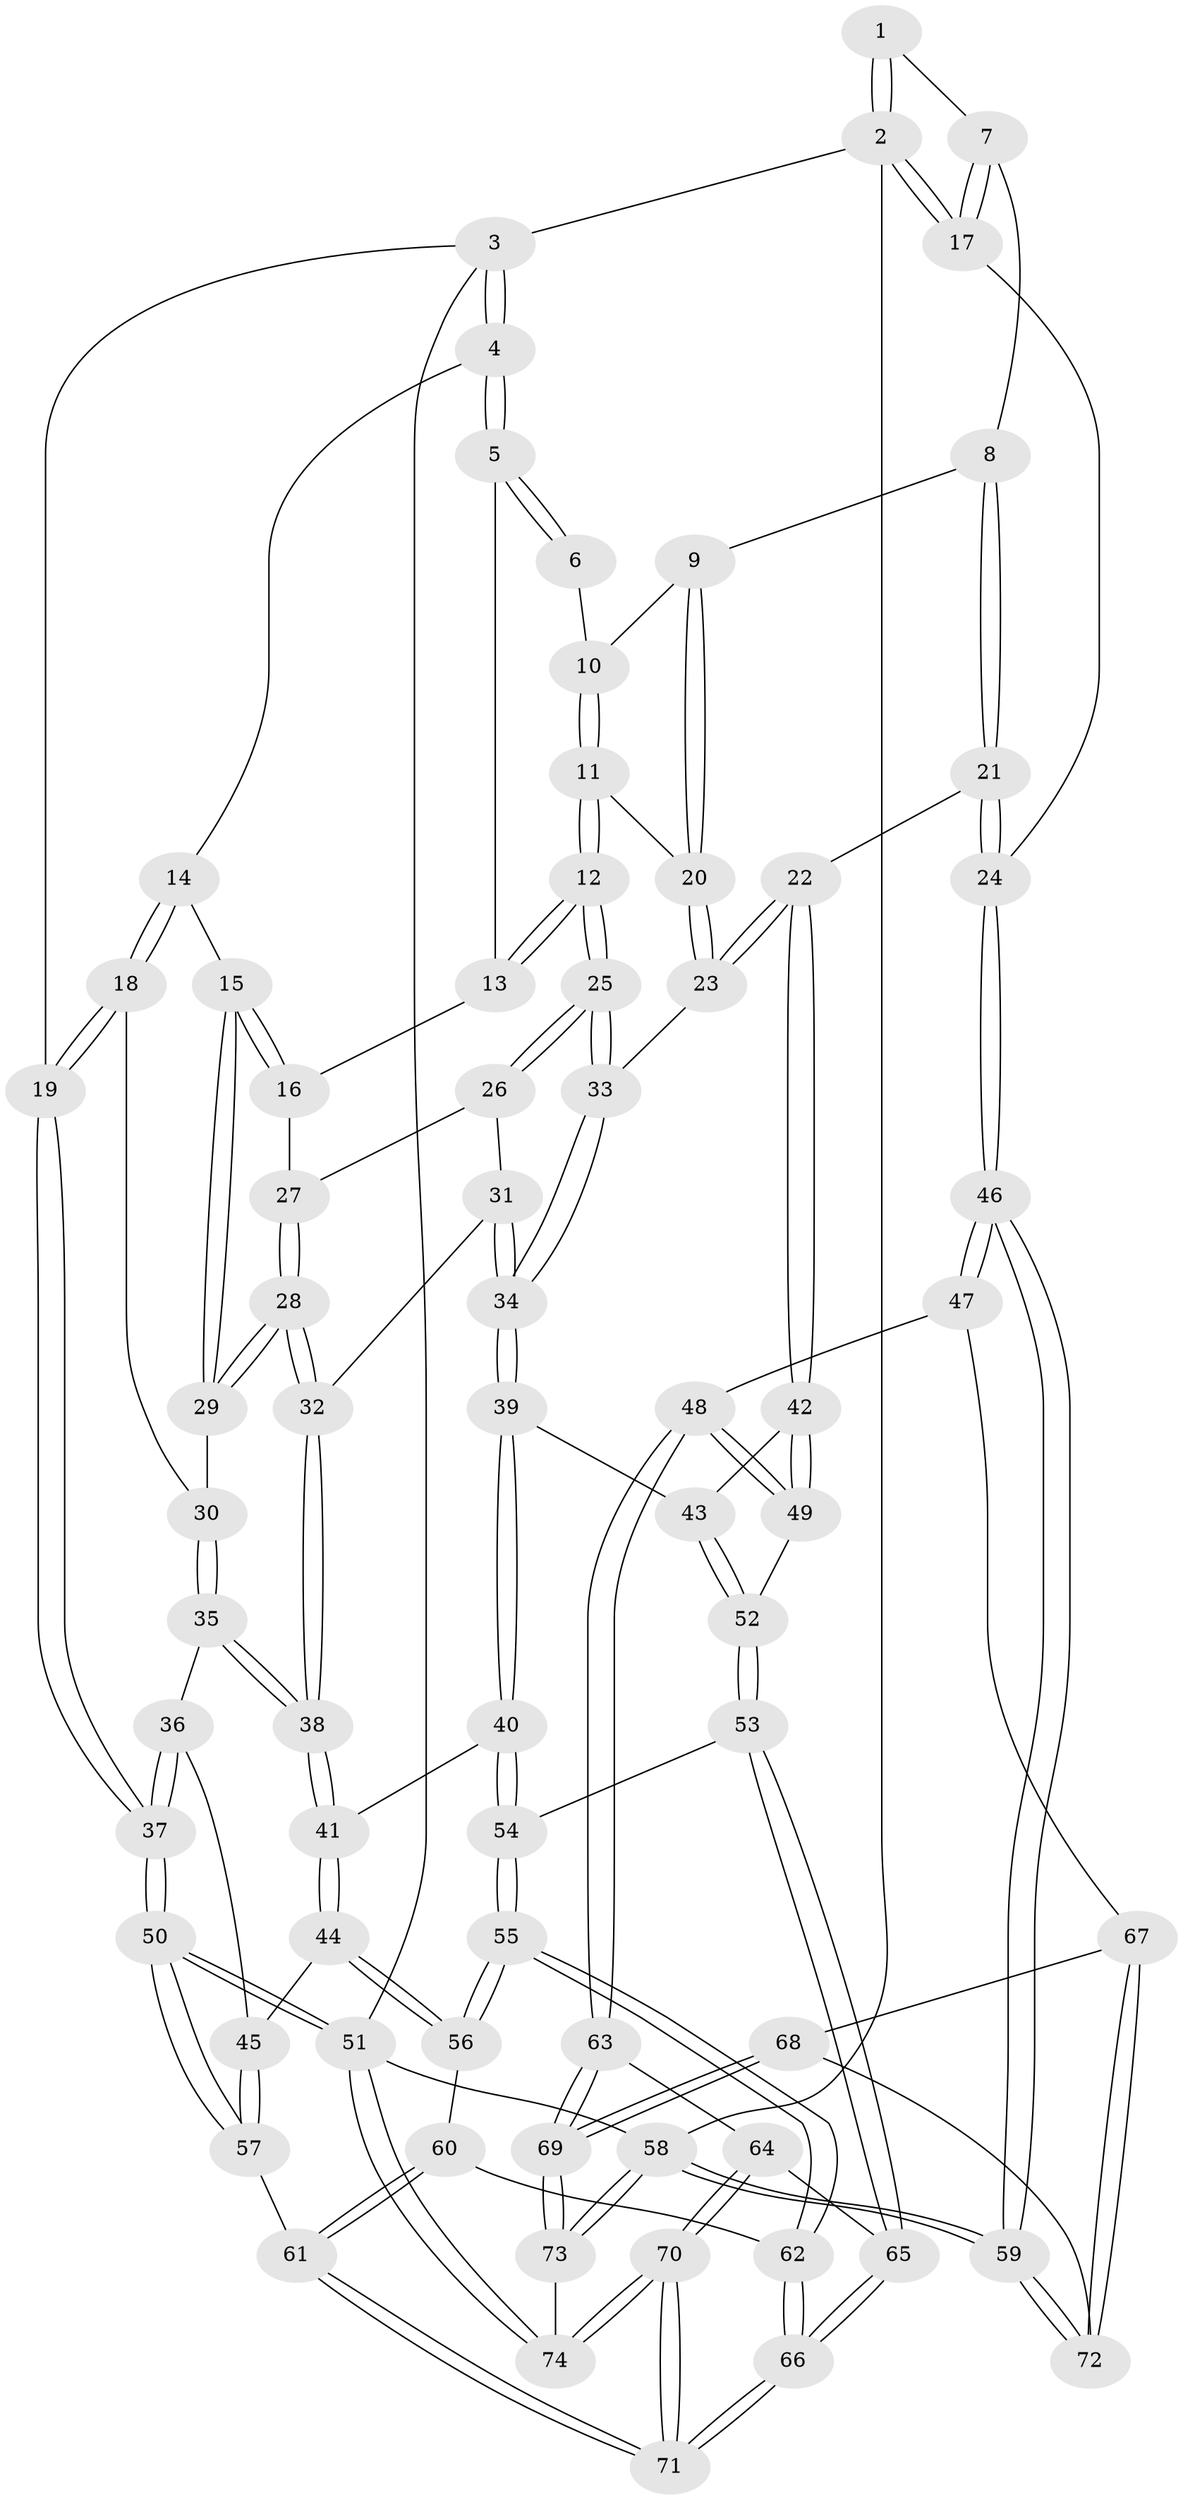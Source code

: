// coarse degree distribution, {3: 0.13953488372093023, 7: 0.023255813953488372, 4: 0.32558139534883723, 5: 0.4418604651162791, 6: 0.046511627906976744, 2: 0.023255813953488372}
// Generated by graph-tools (version 1.1) at 2025/52/02/27/25 19:52:38]
// undirected, 74 vertices, 182 edges
graph export_dot {
graph [start="1"]
  node [color=gray90,style=filled];
  1 [pos="+0.897500432600599+0"];
  2 [pos="+1+0"];
  3 [pos="+0+0"];
  4 [pos="+0+0"];
  5 [pos="+0.4745479108674332+0"];
  6 [pos="+0.7032617001779242+0"];
  7 [pos="+0.920072827123192+0.06704848597597451"];
  8 [pos="+0.8737272283965021+0.13919058323254468"];
  9 [pos="+0.8030245701158257+0.12395488231917634"];
  10 [pos="+0.7348069162333783+0"];
  11 [pos="+0.6409356346673674+0.1676701273005225"];
  12 [pos="+0.5631644478218528+0.18135204371389543"];
  13 [pos="+0.4730932995798961+0"];
  14 [pos="+0+0"];
  15 [pos="+0.26314588850821485+0.14183646806345937"];
  16 [pos="+0.3166159014201603+0.12752997657051196"];
  17 [pos="+1+0.14886310980891654"];
  18 [pos="+0.12043912569779759+0.21050297202968282"];
  19 [pos="+0+0.2791801844355503"];
  20 [pos="+0.732852596393903+0.19107206828169895"];
  21 [pos="+0.9922171959950942+0.3319221710682284"];
  22 [pos="+0.824587671177046+0.3919878828620117"];
  23 [pos="+0.7547554983306146+0.2720992723486761"];
  24 [pos="+1+0.3504066998972704"];
  25 [pos="+0.5277792585871263+0.24634713170920305"];
  26 [pos="+0.37036081384731223+0.17566887897378503"];
  27 [pos="+0.3328948744728094+0.14510087372650957"];
  28 [pos="+0.3159026181761654+0.3050197605746999"];
  29 [pos="+0.20843255713078765+0.19470386716450086"];
  30 [pos="+0.1511505400416594+0.2262941760423797"];
  31 [pos="+0.3540132552444963+0.2942040186670844"];
  32 [pos="+0.31651825179690946+0.30619889557488006"];
  33 [pos="+0.5287367168676235+0.2795254458045332"];
  34 [pos="+0.5220203545029937+0.3375485092245838"];
  35 [pos="+0.15830550195976323+0.365654210854554"];
  36 [pos="+0.12451044084843807+0.3895554048186627"];
  37 [pos="+0+0.4812166823193692"];
  38 [pos="+0.27063522302592274+0.4141719502867829"];
  39 [pos="+0.5284537721489609+0.3885218525568044"];
  40 [pos="+0.3515882753505737+0.4925972358786042"];
  41 [pos="+0.338805337709377+0.4946222116974747"];
  42 [pos="+0.7979428207346959+0.42013212802815203"];
  43 [pos="+0.586235266394222+0.42853541924394184"];
  44 [pos="+0.31582004212892056+0.530897861707327"];
  45 [pos="+0.1550917116921457+0.5746912626078654"];
  46 [pos="+1+0.6712436567800941"];
  47 [pos="+0.885293489033197+0.6773439169419806"];
  48 [pos="+0.8231226516881665+0.6582949327944383"];
  49 [pos="+0.8125815990812137+0.6087248230511659"];
  50 [pos="+0+0.7283670923061393"];
  51 [pos="+0+1"];
  52 [pos="+0.5898771800881315+0.5443994496621699"];
  53 [pos="+0.5748173273338766+0.6401000046355099"];
  54 [pos="+0.4771331359084987+0.6256654320215851"];
  55 [pos="+0.37093966510634274+0.7485161287797415"];
  56 [pos="+0.31485378205318715+0.5779638684360785"];
  57 [pos="+0+0.7302064504398956"];
  58 [pos="+1+1"];
  59 [pos="+1+0.9391627902039648"];
  60 [pos="+0.2284394785822814+0.6790689857823349"];
  61 [pos="+0.011646550432369018+0.7447322553574459"];
  62 [pos="+0.36884096513806336+0.7884241406165052"];
  63 [pos="+0.7184613272941144+0.7327518444356975"];
  64 [pos="+0.6492875190338807+0.7093763348653916"];
  65 [pos="+0.586482000736417+0.6624851248835861"];
  66 [pos="+0.37612920064819794+0.8472911440707706"];
  67 [pos="+0.8865907524802783+0.7681619872038034"];
  68 [pos="+0.8692985745791753+0.8935961286902074"];
  69 [pos="+0.7209640739920641+0.978822969558253"];
  70 [pos="+0.38011090323438923+1"];
  71 [pos="+0.35926040536382153+0.952606115175835"];
  72 [pos="+0.9708208097940682+0.8914590320507918"];
  73 [pos="+0.6643942979644325+1"];
  74 [pos="+0.40060422204218216+1"];
  1 -- 2;
  1 -- 2;
  1 -- 7;
  2 -- 3;
  2 -- 17;
  2 -- 17;
  2 -- 58;
  3 -- 4;
  3 -- 4;
  3 -- 19;
  3 -- 51;
  4 -- 5;
  4 -- 5;
  4 -- 14;
  5 -- 6;
  5 -- 6;
  5 -- 13;
  6 -- 10;
  7 -- 8;
  7 -- 17;
  7 -- 17;
  8 -- 9;
  8 -- 21;
  8 -- 21;
  9 -- 10;
  9 -- 20;
  9 -- 20;
  10 -- 11;
  10 -- 11;
  11 -- 12;
  11 -- 12;
  11 -- 20;
  12 -- 13;
  12 -- 13;
  12 -- 25;
  12 -- 25;
  13 -- 16;
  14 -- 15;
  14 -- 18;
  14 -- 18;
  15 -- 16;
  15 -- 16;
  15 -- 29;
  15 -- 29;
  16 -- 27;
  17 -- 24;
  18 -- 19;
  18 -- 19;
  18 -- 30;
  19 -- 37;
  19 -- 37;
  20 -- 23;
  20 -- 23;
  21 -- 22;
  21 -- 24;
  21 -- 24;
  22 -- 23;
  22 -- 23;
  22 -- 42;
  22 -- 42;
  23 -- 33;
  24 -- 46;
  24 -- 46;
  25 -- 26;
  25 -- 26;
  25 -- 33;
  25 -- 33;
  26 -- 27;
  26 -- 31;
  27 -- 28;
  27 -- 28;
  28 -- 29;
  28 -- 29;
  28 -- 32;
  28 -- 32;
  29 -- 30;
  30 -- 35;
  30 -- 35;
  31 -- 32;
  31 -- 34;
  31 -- 34;
  32 -- 38;
  32 -- 38;
  33 -- 34;
  33 -- 34;
  34 -- 39;
  34 -- 39;
  35 -- 36;
  35 -- 38;
  35 -- 38;
  36 -- 37;
  36 -- 37;
  36 -- 45;
  37 -- 50;
  37 -- 50;
  38 -- 41;
  38 -- 41;
  39 -- 40;
  39 -- 40;
  39 -- 43;
  40 -- 41;
  40 -- 54;
  40 -- 54;
  41 -- 44;
  41 -- 44;
  42 -- 43;
  42 -- 49;
  42 -- 49;
  43 -- 52;
  43 -- 52;
  44 -- 45;
  44 -- 56;
  44 -- 56;
  45 -- 57;
  45 -- 57;
  46 -- 47;
  46 -- 47;
  46 -- 59;
  46 -- 59;
  47 -- 48;
  47 -- 67;
  48 -- 49;
  48 -- 49;
  48 -- 63;
  48 -- 63;
  49 -- 52;
  50 -- 51;
  50 -- 51;
  50 -- 57;
  50 -- 57;
  51 -- 74;
  51 -- 74;
  51 -- 58;
  52 -- 53;
  52 -- 53;
  53 -- 54;
  53 -- 65;
  53 -- 65;
  54 -- 55;
  54 -- 55;
  55 -- 56;
  55 -- 56;
  55 -- 62;
  55 -- 62;
  56 -- 60;
  57 -- 61;
  58 -- 59;
  58 -- 59;
  58 -- 73;
  58 -- 73;
  59 -- 72;
  59 -- 72;
  60 -- 61;
  60 -- 61;
  60 -- 62;
  61 -- 71;
  61 -- 71;
  62 -- 66;
  62 -- 66;
  63 -- 64;
  63 -- 69;
  63 -- 69;
  64 -- 65;
  64 -- 70;
  64 -- 70;
  65 -- 66;
  65 -- 66;
  66 -- 71;
  66 -- 71;
  67 -- 68;
  67 -- 72;
  67 -- 72;
  68 -- 69;
  68 -- 69;
  68 -- 72;
  69 -- 73;
  69 -- 73;
  70 -- 71;
  70 -- 71;
  70 -- 74;
  70 -- 74;
  73 -- 74;
}
